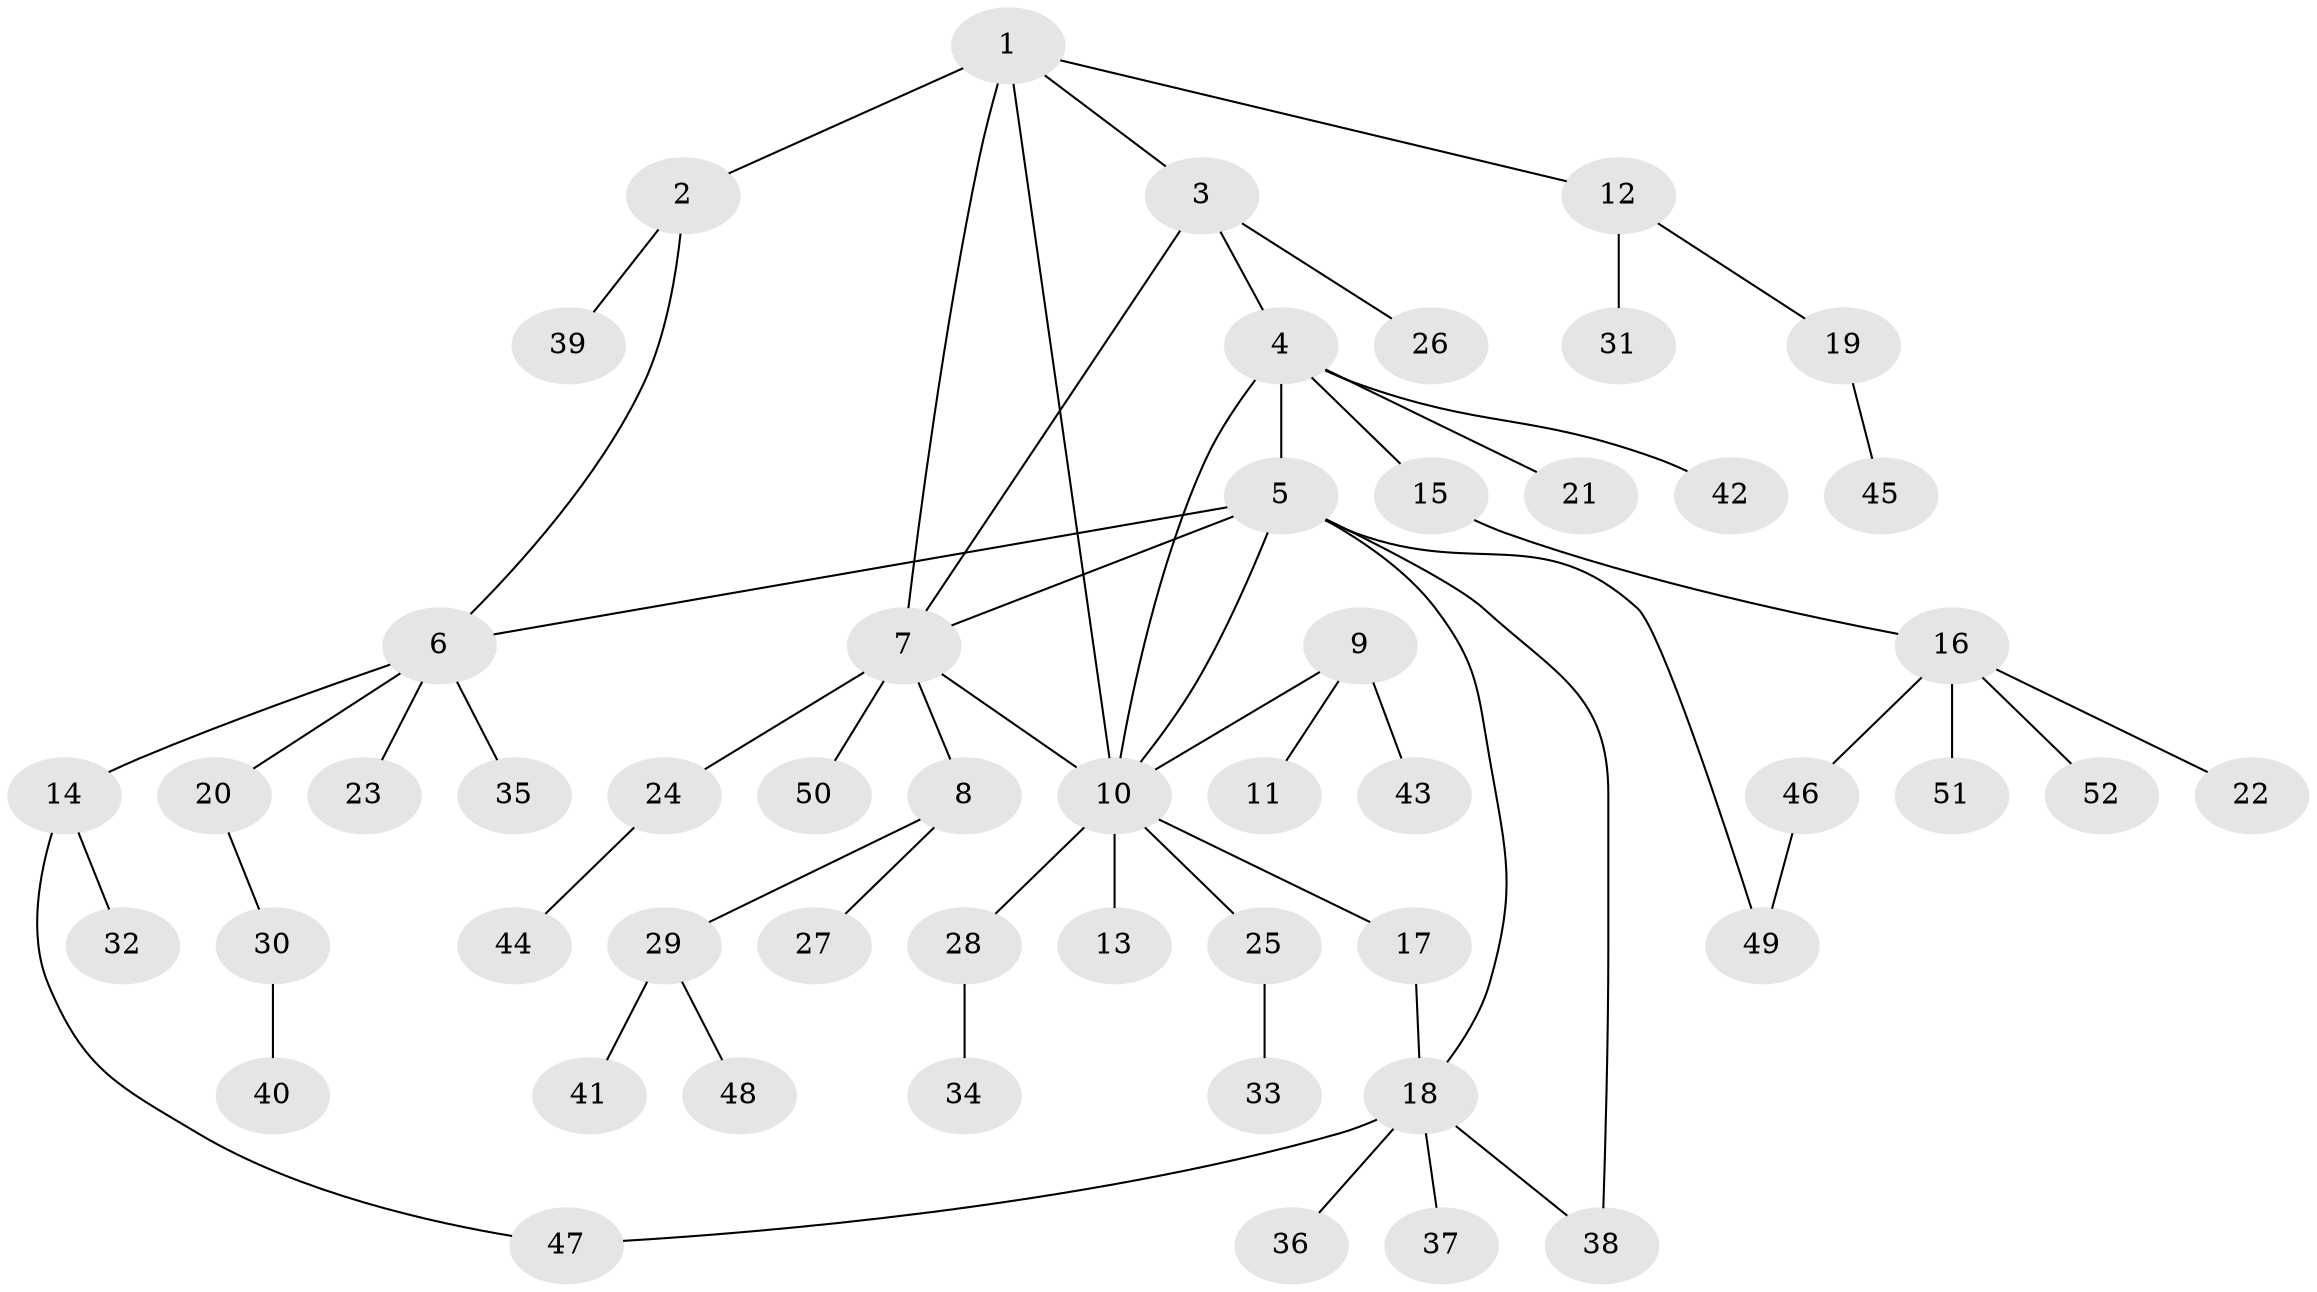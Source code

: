 // Generated by graph-tools (version 1.1) at 2025/50/03/09/25 03:50:27]
// undirected, 52 vertices, 61 edges
graph export_dot {
graph [start="1"]
  node [color=gray90,style=filled];
  1;
  2;
  3;
  4;
  5;
  6;
  7;
  8;
  9;
  10;
  11;
  12;
  13;
  14;
  15;
  16;
  17;
  18;
  19;
  20;
  21;
  22;
  23;
  24;
  25;
  26;
  27;
  28;
  29;
  30;
  31;
  32;
  33;
  34;
  35;
  36;
  37;
  38;
  39;
  40;
  41;
  42;
  43;
  44;
  45;
  46;
  47;
  48;
  49;
  50;
  51;
  52;
  1 -- 2;
  1 -- 3;
  1 -- 7;
  1 -- 10;
  1 -- 12;
  2 -- 6;
  2 -- 39;
  3 -- 4;
  3 -- 7;
  3 -- 26;
  4 -- 5;
  4 -- 10;
  4 -- 15;
  4 -- 21;
  4 -- 42;
  5 -- 6;
  5 -- 7;
  5 -- 10;
  5 -- 18;
  5 -- 38;
  5 -- 49;
  6 -- 14;
  6 -- 20;
  6 -- 23;
  6 -- 35;
  7 -- 8;
  7 -- 10;
  7 -- 24;
  7 -- 50;
  8 -- 27;
  8 -- 29;
  9 -- 10;
  9 -- 11;
  9 -- 43;
  10 -- 13;
  10 -- 17;
  10 -- 25;
  10 -- 28;
  12 -- 19;
  12 -- 31;
  14 -- 32;
  14 -- 47;
  15 -- 16;
  16 -- 22;
  16 -- 46;
  16 -- 51;
  16 -- 52;
  17 -- 18;
  18 -- 36;
  18 -- 37;
  18 -- 38;
  18 -- 47;
  19 -- 45;
  20 -- 30;
  24 -- 44;
  25 -- 33;
  28 -- 34;
  29 -- 41;
  29 -- 48;
  30 -- 40;
  46 -- 49;
}
